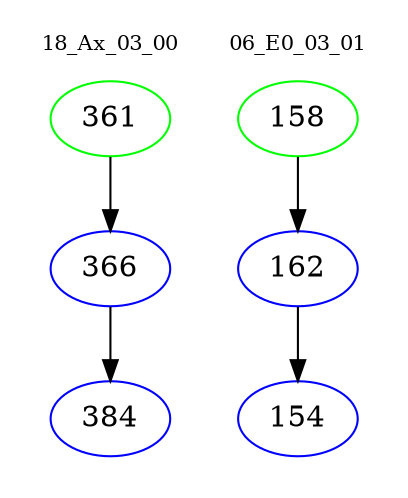 digraph{
subgraph cluster_0 {
color = white
label = "18_Ax_03_00";
fontsize=10;
T0_361 [label="361", color="green"]
T0_361 -> T0_366 [color="black"]
T0_366 [label="366", color="blue"]
T0_366 -> T0_384 [color="black"]
T0_384 [label="384", color="blue"]
}
subgraph cluster_1 {
color = white
label = "06_E0_03_01";
fontsize=10;
T1_158 [label="158", color="green"]
T1_158 -> T1_162 [color="black"]
T1_162 [label="162", color="blue"]
T1_162 -> T1_154 [color="black"]
T1_154 [label="154", color="blue"]
}
}

